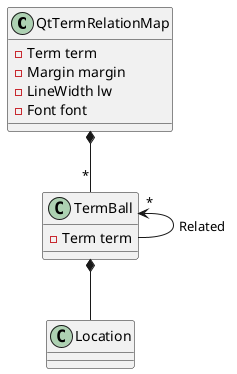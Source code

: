 skinparam shadowing false
@startuml
class QtTermRelationMap {
    -Term term
    -Margin margin
    -LineWidth lw
    -Font font
}

class TermBall {
    -Term term
}

QtTermRelationMap *-- "*" TermBall
TermBall *-- Location
TermBall "*" <-- TermBall : Related
@enduml
